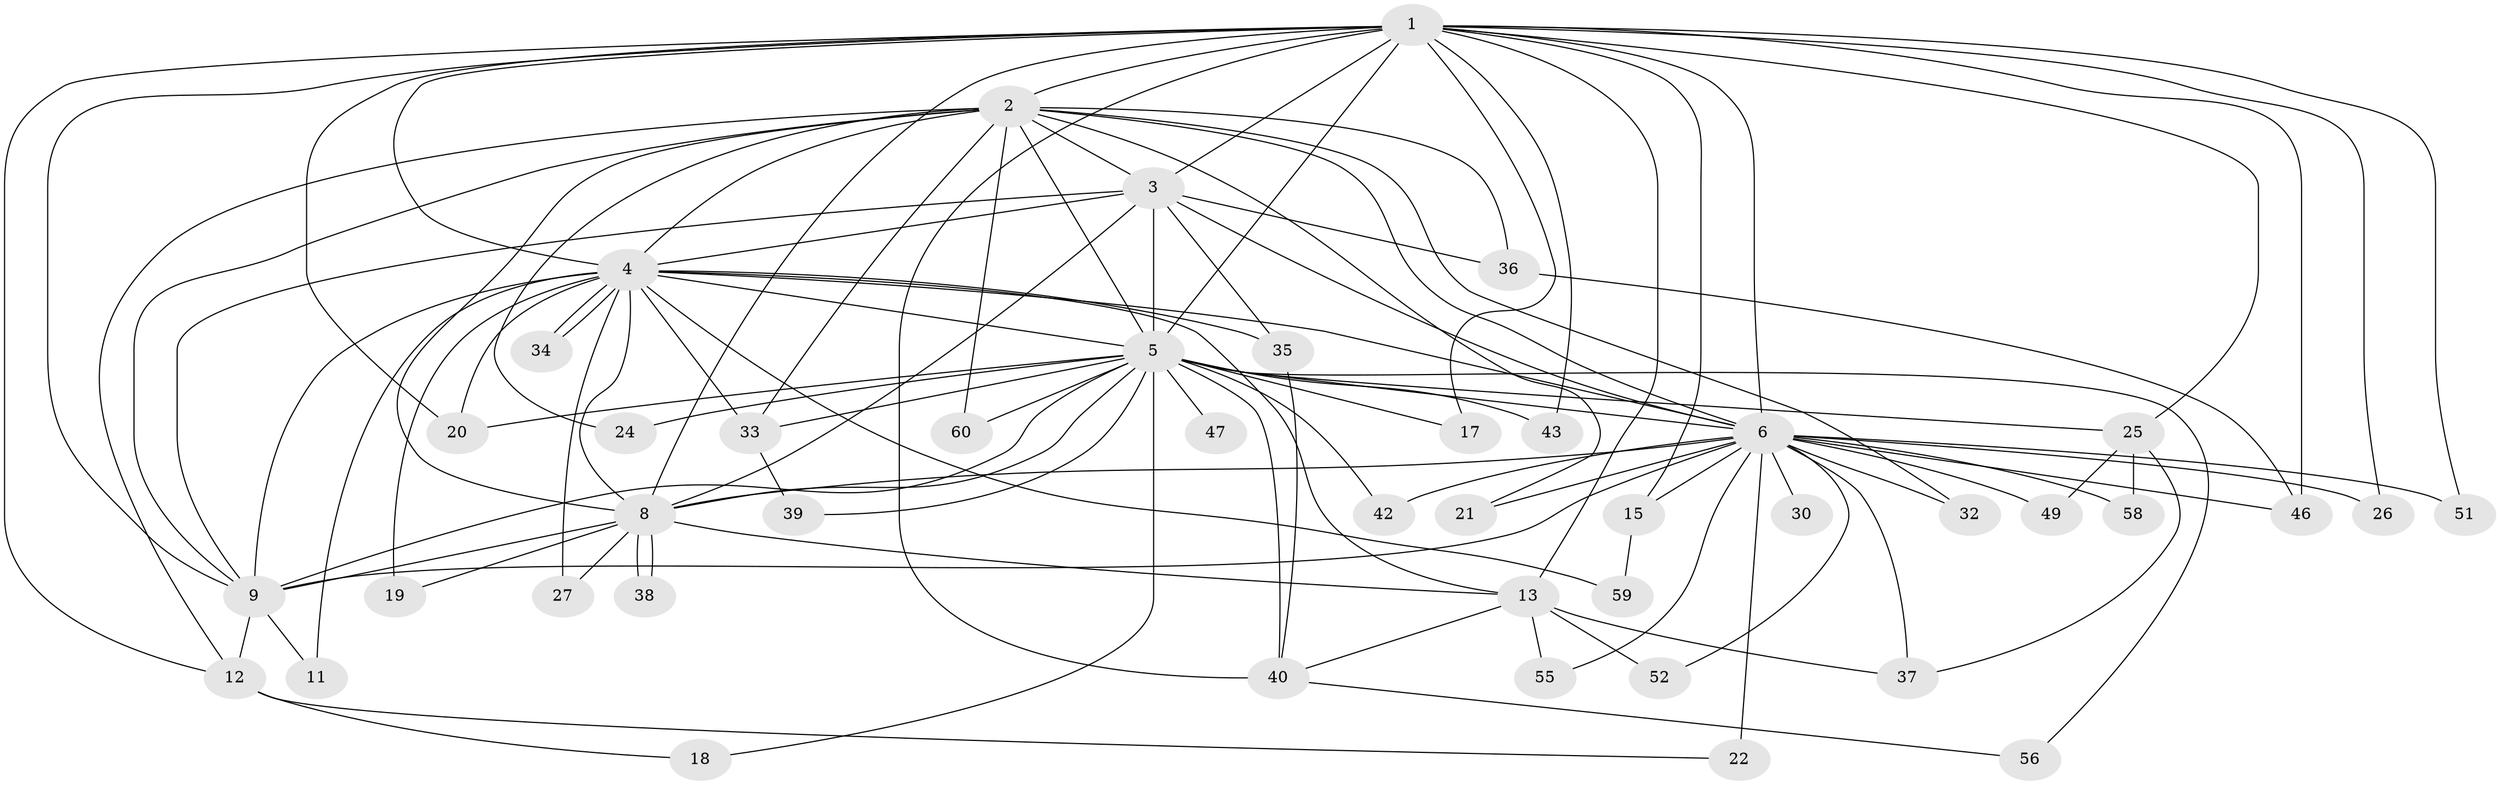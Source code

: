 // Generated by graph-tools (version 1.1) at 2025/23/03/03/25 07:23:37]
// undirected, 44 vertices, 106 edges
graph export_dot {
graph [start="1"]
  node [color=gray90,style=filled];
  1 [super="+31"];
  2 [super="+23"];
  3;
  4 [super="+10"];
  5 [super="+14"];
  6 [super="+7"];
  8 [super="+29"];
  9 [super="+44"];
  11;
  12 [super="+28"];
  13 [super="+16"];
  15;
  17;
  18;
  19 [super="+54"];
  20;
  21;
  22 [super="+50"];
  24;
  25 [super="+53"];
  26;
  27;
  30;
  32;
  33 [super="+45"];
  34;
  35 [super="+48"];
  36;
  37;
  38;
  39;
  40 [super="+41"];
  42;
  43;
  46 [super="+57"];
  47;
  49;
  51;
  52;
  55;
  56;
  58;
  59;
  60;
  1 -- 2 [weight=2];
  1 -- 3;
  1 -- 4 [weight=2];
  1 -- 5;
  1 -- 6 [weight=2];
  1 -- 8;
  1 -- 9;
  1 -- 12;
  1 -- 15;
  1 -- 17;
  1 -- 25;
  1 -- 26;
  1 -- 43;
  1 -- 46;
  1 -- 51;
  1 -- 20;
  1 -- 13;
  1 -- 40;
  2 -- 3;
  2 -- 4 [weight=2];
  2 -- 5;
  2 -- 6 [weight=2];
  2 -- 8;
  2 -- 9;
  2 -- 21;
  2 -- 24;
  2 -- 32;
  2 -- 33;
  2 -- 36;
  2 -- 60;
  2 -- 12;
  3 -- 4 [weight=2];
  3 -- 5;
  3 -- 6 [weight=2];
  3 -- 8;
  3 -- 9;
  3 -- 35;
  3 -- 36;
  4 -- 5 [weight=2];
  4 -- 6 [weight=4];
  4 -- 8 [weight=2];
  4 -- 9 [weight=2];
  4 -- 13;
  4 -- 19 [weight=2];
  4 -- 20;
  4 -- 27;
  4 -- 34;
  4 -- 34;
  4 -- 35;
  4 -- 33;
  4 -- 11;
  4 -- 59;
  5 -- 6 [weight=2];
  5 -- 8;
  5 -- 9 [weight=2];
  5 -- 17;
  5 -- 18;
  5 -- 20;
  5 -- 24;
  5 -- 25;
  5 -- 39;
  5 -- 40;
  5 -- 42;
  5 -- 43;
  5 -- 47 [weight=2];
  5 -- 56;
  5 -- 60;
  5 -- 33;
  6 -- 8 [weight=2];
  6 -- 9 [weight=2];
  6 -- 22 [weight=2];
  6 -- 30 [weight=2];
  6 -- 37;
  6 -- 42;
  6 -- 51;
  6 -- 15;
  6 -- 21;
  6 -- 26;
  6 -- 32;
  6 -- 46;
  6 -- 49;
  6 -- 52;
  6 -- 55;
  6 -- 58;
  8 -- 9;
  8 -- 13;
  8 -- 19;
  8 -- 27 [weight=2];
  8 -- 38;
  8 -- 38;
  9 -- 11;
  9 -- 12;
  12 -- 18;
  12 -- 22;
  13 -- 40;
  13 -- 52;
  13 -- 37;
  13 -- 55;
  15 -- 59;
  25 -- 49;
  25 -- 58;
  25 -- 37;
  33 -- 39;
  35 -- 40;
  36 -- 46;
  40 -- 56;
}
